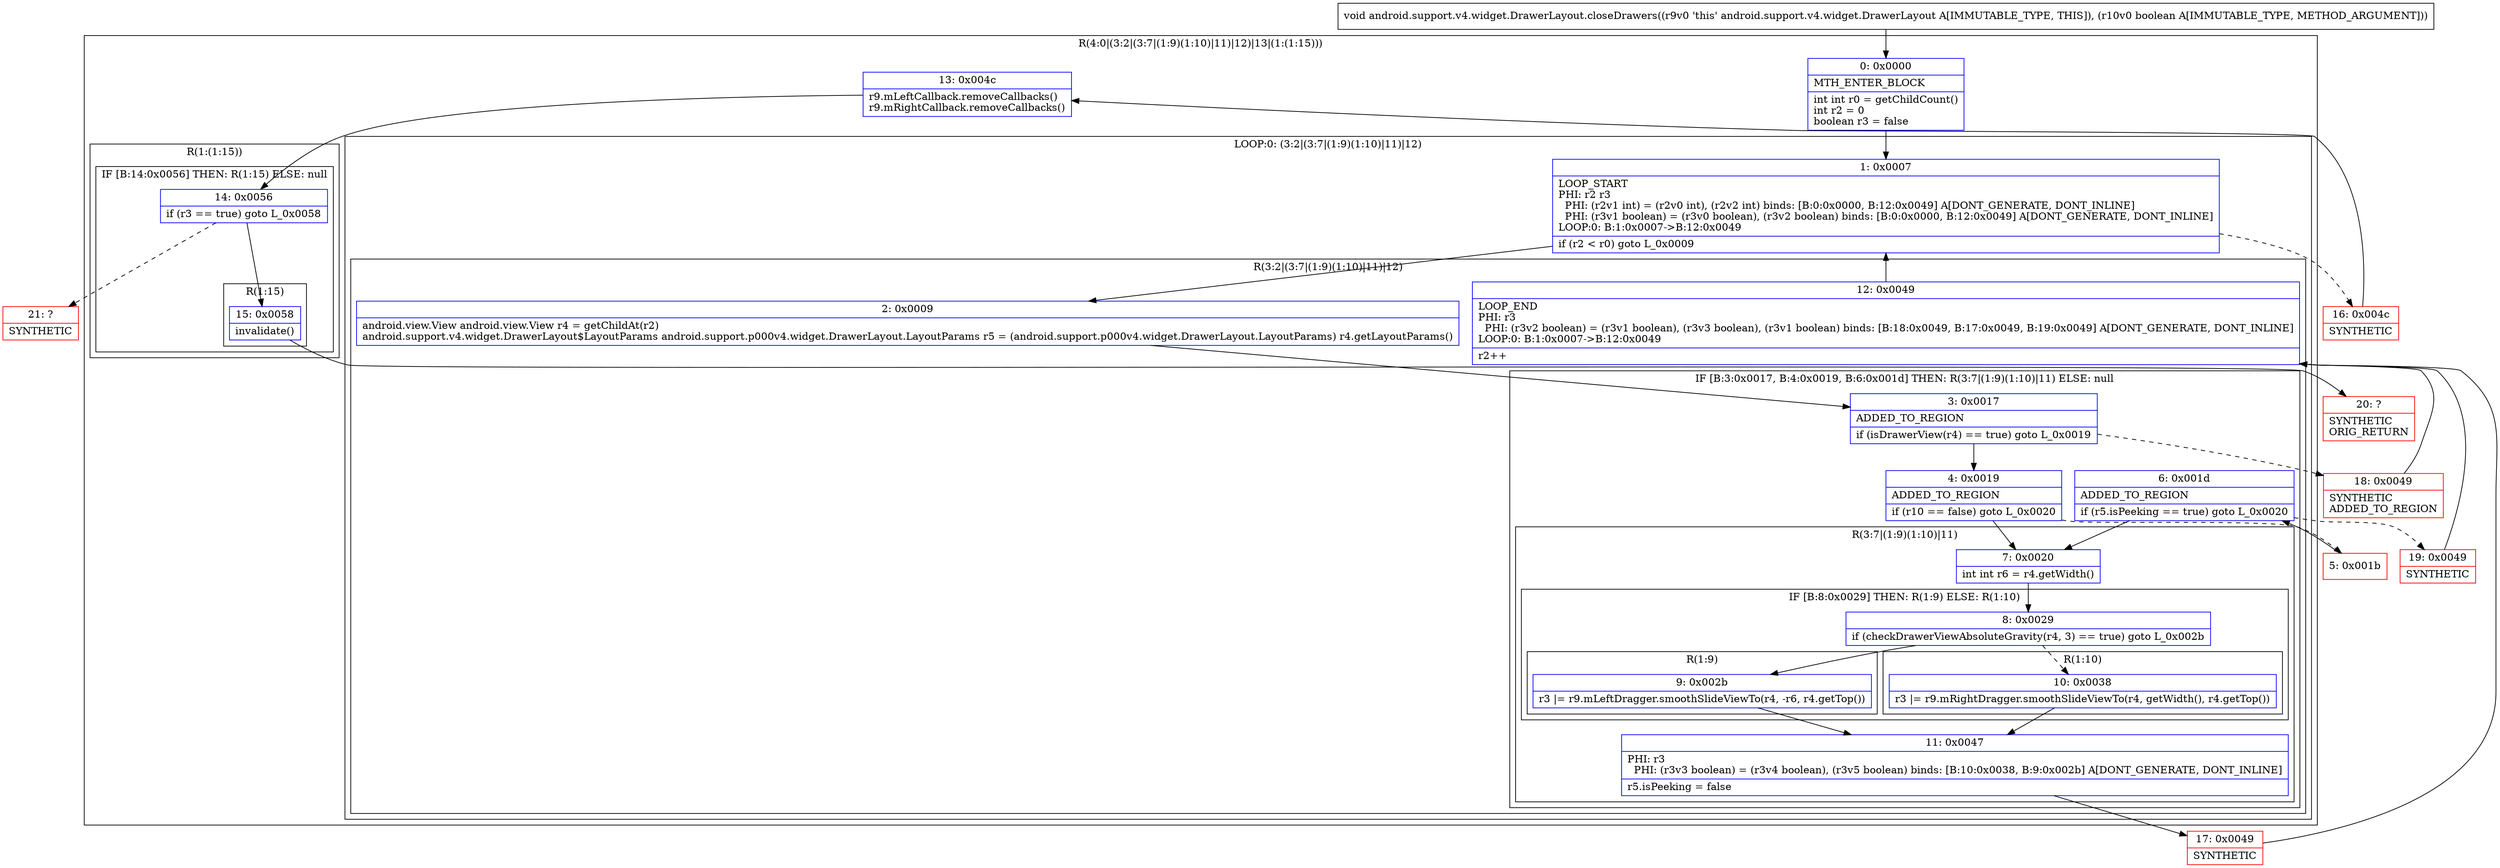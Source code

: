 digraph "CFG forandroid.support.v4.widget.DrawerLayout.closeDrawers(Z)V" {
subgraph cluster_Region_463872154 {
label = "R(4:0|(3:2|(3:7|(1:9)(1:10)|11)|12)|13|(1:(1:15)))";
node [shape=record,color=blue];
Node_0 [shape=record,label="{0\:\ 0x0000|MTH_ENTER_BLOCK\l|int int r0 = getChildCount()\lint r2 = 0\lboolean r3 = false\l}"];
subgraph cluster_LoopRegion_1192704884 {
label = "LOOP:0: (3:2|(3:7|(1:9)(1:10)|11)|12)";
node [shape=record,color=blue];
Node_1 [shape=record,label="{1\:\ 0x0007|LOOP_START\lPHI: r2 r3 \l  PHI: (r2v1 int) = (r2v0 int), (r2v2 int) binds: [B:0:0x0000, B:12:0x0049] A[DONT_GENERATE, DONT_INLINE]\l  PHI: (r3v1 boolean) = (r3v0 boolean), (r3v2 boolean) binds: [B:0:0x0000, B:12:0x0049] A[DONT_GENERATE, DONT_INLINE]\lLOOP:0: B:1:0x0007\-\>B:12:0x0049\l|if (r2 \< r0) goto L_0x0009\l}"];
subgraph cluster_Region_689617256 {
label = "R(3:2|(3:7|(1:9)(1:10)|11)|12)";
node [shape=record,color=blue];
Node_2 [shape=record,label="{2\:\ 0x0009|android.view.View android.view.View r4 = getChildAt(r2)\landroid.support.v4.widget.DrawerLayout$LayoutParams android.support.p000v4.widget.DrawerLayout.LayoutParams r5 = (android.support.p000v4.widget.DrawerLayout.LayoutParams) r4.getLayoutParams()\l}"];
subgraph cluster_IfRegion_1285636958 {
label = "IF [B:3:0x0017, B:4:0x0019, B:6:0x001d] THEN: R(3:7|(1:9)(1:10)|11) ELSE: null";
node [shape=record,color=blue];
Node_3 [shape=record,label="{3\:\ 0x0017|ADDED_TO_REGION\l|if (isDrawerView(r4) == true) goto L_0x0019\l}"];
Node_4 [shape=record,label="{4\:\ 0x0019|ADDED_TO_REGION\l|if (r10 == false) goto L_0x0020\l}"];
Node_6 [shape=record,label="{6\:\ 0x001d|ADDED_TO_REGION\l|if (r5.isPeeking == true) goto L_0x0020\l}"];
subgraph cluster_Region_455649645 {
label = "R(3:7|(1:9)(1:10)|11)";
node [shape=record,color=blue];
Node_7 [shape=record,label="{7\:\ 0x0020|int int r6 = r4.getWidth()\l}"];
subgraph cluster_IfRegion_615913597 {
label = "IF [B:8:0x0029] THEN: R(1:9) ELSE: R(1:10)";
node [shape=record,color=blue];
Node_8 [shape=record,label="{8\:\ 0x0029|if (checkDrawerViewAbsoluteGravity(r4, 3) == true) goto L_0x002b\l}"];
subgraph cluster_Region_1321087990 {
label = "R(1:9)";
node [shape=record,color=blue];
Node_9 [shape=record,label="{9\:\ 0x002b|r3 \|= r9.mLeftDragger.smoothSlideViewTo(r4, \-r6, r4.getTop())\l}"];
}
subgraph cluster_Region_1681288474 {
label = "R(1:10)";
node [shape=record,color=blue];
Node_10 [shape=record,label="{10\:\ 0x0038|r3 \|= r9.mRightDragger.smoothSlideViewTo(r4, getWidth(), r4.getTop())\l}"];
}
}
Node_11 [shape=record,label="{11\:\ 0x0047|PHI: r3 \l  PHI: (r3v3 boolean) = (r3v4 boolean), (r3v5 boolean) binds: [B:10:0x0038, B:9:0x002b] A[DONT_GENERATE, DONT_INLINE]\l|r5.isPeeking = false\l}"];
}
}
Node_12 [shape=record,label="{12\:\ 0x0049|LOOP_END\lPHI: r3 \l  PHI: (r3v2 boolean) = (r3v1 boolean), (r3v3 boolean), (r3v1 boolean) binds: [B:18:0x0049, B:17:0x0049, B:19:0x0049] A[DONT_GENERATE, DONT_INLINE]\lLOOP:0: B:1:0x0007\-\>B:12:0x0049\l|r2++\l}"];
}
}
Node_13 [shape=record,label="{13\:\ 0x004c|r9.mLeftCallback.removeCallbacks()\lr9.mRightCallback.removeCallbacks()\l}"];
subgraph cluster_Region_1373148769 {
label = "R(1:(1:15))";
node [shape=record,color=blue];
subgraph cluster_IfRegion_806120910 {
label = "IF [B:14:0x0056] THEN: R(1:15) ELSE: null";
node [shape=record,color=blue];
Node_14 [shape=record,label="{14\:\ 0x0056|if (r3 == true) goto L_0x0058\l}"];
subgraph cluster_Region_1462245803 {
label = "R(1:15)";
node [shape=record,color=blue];
Node_15 [shape=record,label="{15\:\ 0x0058|invalidate()\l}"];
}
}
}
}
Node_5 [shape=record,color=red,label="{5\:\ 0x001b}"];
Node_16 [shape=record,color=red,label="{16\:\ 0x004c|SYNTHETIC\l}"];
Node_17 [shape=record,color=red,label="{17\:\ 0x0049|SYNTHETIC\l}"];
Node_18 [shape=record,color=red,label="{18\:\ 0x0049|SYNTHETIC\lADDED_TO_REGION\l}"];
Node_19 [shape=record,color=red,label="{19\:\ 0x0049|SYNTHETIC\l}"];
Node_20 [shape=record,color=red,label="{20\:\ ?|SYNTHETIC\lORIG_RETURN\l}"];
Node_21 [shape=record,color=red,label="{21\:\ ?|SYNTHETIC\l}"];
MethodNode[shape=record,label="{void android.support.v4.widget.DrawerLayout.closeDrawers((r9v0 'this' android.support.v4.widget.DrawerLayout A[IMMUTABLE_TYPE, THIS]), (r10v0 boolean A[IMMUTABLE_TYPE, METHOD_ARGUMENT])) }"];
MethodNode -> Node_0;
Node_0 -> Node_1;
Node_1 -> Node_2;
Node_1 -> Node_16[style=dashed];
Node_2 -> Node_3;
Node_3 -> Node_4;
Node_3 -> Node_18[style=dashed];
Node_4 -> Node_5[style=dashed];
Node_4 -> Node_7;
Node_6 -> Node_7;
Node_6 -> Node_19[style=dashed];
Node_7 -> Node_8;
Node_8 -> Node_9;
Node_8 -> Node_10[style=dashed];
Node_9 -> Node_11;
Node_10 -> Node_11;
Node_11 -> Node_17;
Node_12 -> Node_1;
Node_13 -> Node_14;
Node_14 -> Node_15;
Node_14 -> Node_21[style=dashed];
Node_15 -> Node_20;
Node_5 -> Node_6;
Node_16 -> Node_13;
Node_17 -> Node_12;
Node_18 -> Node_12;
Node_19 -> Node_12;
}

